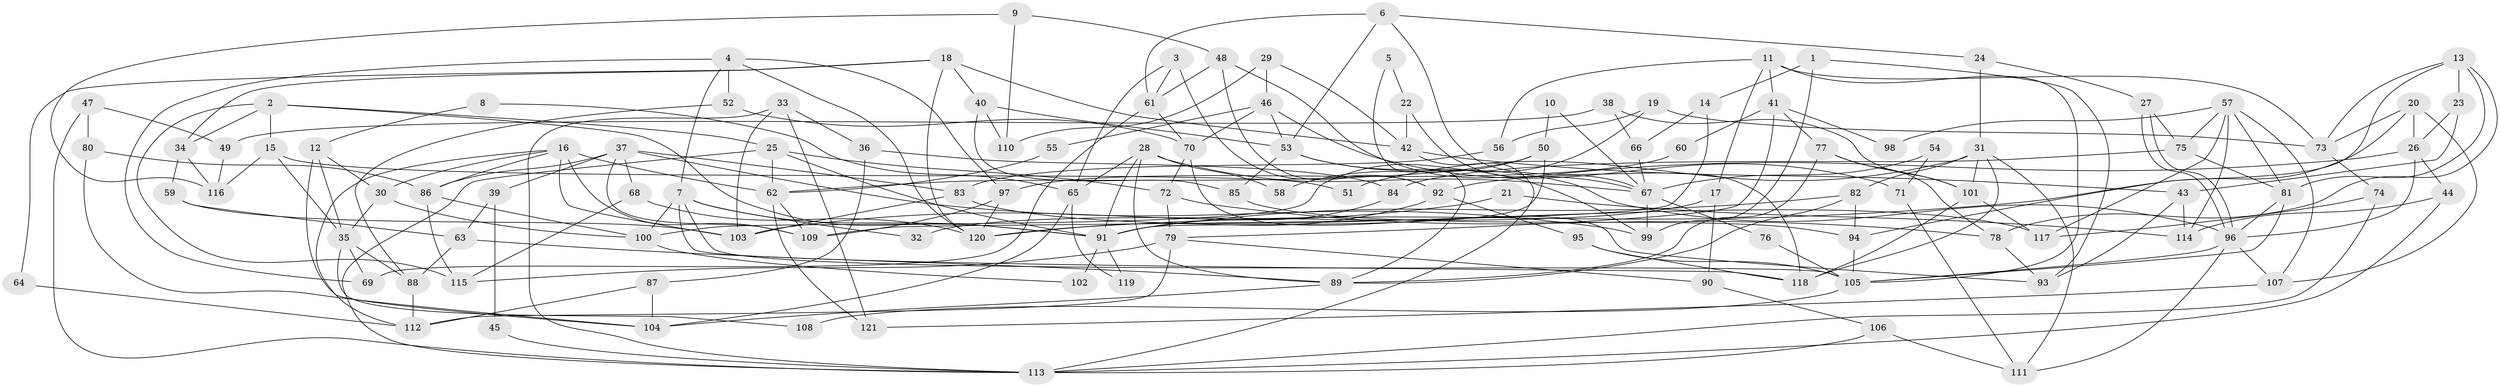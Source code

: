// coarse degree distribution, {7: 0.16216216216216217, 9: 0.08108108108108109, 8: 0.24324324324324326, 10: 0.02702702702702703, 5: 0.13513513513513514, 4: 0.08108108108108109, 2: 0.05405405405405406, 12: 0.08108108108108109, 6: 0.08108108108108109, 11: 0.02702702702702703, 1: 0.02702702702702703}
// Generated by graph-tools (version 1.1) at 2025/51/03/04/25 22:51:02]
// undirected, 121 vertices, 242 edges
graph export_dot {
  node [color=gray90,style=filled];
  1;
  2;
  3;
  4;
  5;
  6;
  7;
  8;
  9;
  10;
  11;
  12;
  13;
  14;
  15;
  16;
  17;
  18;
  19;
  20;
  21;
  22;
  23;
  24;
  25;
  26;
  27;
  28;
  29;
  30;
  31;
  32;
  33;
  34;
  35;
  36;
  37;
  38;
  39;
  40;
  41;
  42;
  43;
  44;
  45;
  46;
  47;
  48;
  49;
  50;
  51;
  52;
  53;
  54;
  55;
  56;
  57;
  58;
  59;
  60;
  61;
  62;
  63;
  64;
  65;
  66;
  67;
  68;
  69;
  70;
  71;
  72;
  73;
  74;
  75;
  76;
  77;
  78;
  79;
  80;
  81;
  82;
  83;
  84;
  85;
  86;
  87;
  88;
  89;
  90;
  91;
  92;
  93;
  94;
  95;
  96;
  97;
  98;
  99;
  100;
  101;
  102;
  103;
  104;
  105;
  106;
  107;
  108;
  109;
  110;
  111;
  112;
  113;
  114;
  115;
  116;
  117;
  118;
  119;
  120;
  121;
  1 -- 93;
  1 -- 99;
  1 -- 14;
  2 -- 115;
  2 -- 91;
  2 -- 15;
  2 -- 25;
  2 -- 34;
  3 -- 65;
  3 -- 92;
  3 -- 61;
  4 -- 7;
  4 -- 52;
  4 -- 69;
  4 -- 97;
  4 -- 120;
  5 -- 22;
  5 -- 89;
  6 -- 61;
  6 -- 53;
  6 -- 24;
  6 -- 118;
  7 -- 118;
  7 -- 91;
  7 -- 32;
  7 -- 100;
  7 -- 105;
  8 -- 65;
  8 -- 12;
  9 -- 110;
  9 -- 48;
  9 -- 116;
  10 -- 67;
  10 -- 50;
  11 -- 105;
  11 -- 56;
  11 -- 17;
  11 -- 41;
  11 -- 73;
  12 -- 30;
  12 -- 104;
  12 -- 35;
  13 -- 81;
  13 -- 78;
  13 -- 23;
  13 -- 73;
  13 -- 94;
  14 -- 109;
  14 -- 66;
  15 -- 35;
  15 -- 51;
  15 -- 116;
  16 -- 62;
  16 -- 86;
  16 -- 30;
  16 -- 103;
  16 -- 109;
  16 -- 112;
  17 -- 90;
  17 -- 32;
  18 -- 34;
  18 -- 120;
  18 -- 40;
  18 -- 42;
  18 -- 64;
  19 -- 100;
  19 -- 73;
  19 -- 56;
  20 -- 73;
  20 -- 26;
  20 -- 107;
  20 -- 120;
  21 -- 103;
  21 -- 114;
  22 -- 42;
  22 -- 67;
  23 -- 26;
  23 -- 43;
  24 -- 27;
  24 -- 31;
  25 -- 113;
  25 -- 62;
  25 -- 72;
  25 -- 91;
  26 -- 92;
  26 -- 96;
  26 -- 44;
  27 -- 75;
  27 -- 96;
  27 -- 96;
  28 -- 89;
  28 -- 91;
  28 -- 58;
  28 -- 65;
  28 -- 67;
  29 -- 42;
  29 -- 46;
  29 -- 110;
  30 -- 35;
  30 -- 100;
  31 -- 82;
  31 -- 51;
  31 -- 101;
  31 -- 111;
  31 -- 118;
  33 -- 121;
  33 -- 103;
  33 -- 36;
  33 -- 113;
  34 -- 116;
  34 -- 59;
  35 -- 88;
  35 -- 69;
  35 -- 108;
  36 -- 87;
  36 -- 84;
  37 -- 99;
  37 -- 109;
  37 -- 39;
  37 -- 68;
  37 -- 83;
  37 -- 86;
  38 -- 66;
  38 -- 101;
  38 -- 49;
  39 -- 63;
  39 -- 45;
  40 -- 53;
  40 -- 85;
  40 -- 110;
  41 -- 77;
  41 -- 60;
  41 -- 79;
  41 -- 98;
  42 -- 113;
  42 -- 43;
  43 -- 93;
  43 -- 114;
  44 -- 114;
  44 -- 113;
  45 -- 113;
  46 -- 70;
  46 -- 53;
  46 -- 55;
  46 -- 71;
  47 -- 49;
  47 -- 113;
  47 -- 80;
  48 -- 92;
  48 -- 61;
  48 -- 67;
  49 -- 116;
  50 -- 62;
  50 -- 91;
  50 -- 58;
  52 -- 88;
  52 -- 70;
  53 -- 85;
  53 -- 96;
  53 -- 99;
  54 -- 71;
  54 -- 67;
  55 -- 62;
  56 -- 83;
  57 -- 117;
  57 -- 81;
  57 -- 75;
  57 -- 98;
  57 -- 107;
  57 -- 114;
  59 -- 103;
  59 -- 63;
  60 -- 97;
  61 -- 69;
  61 -- 70;
  62 -- 109;
  62 -- 121;
  63 -- 89;
  63 -- 88;
  64 -- 112;
  65 -- 104;
  65 -- 119;
  66 -- 67;
  67 -- 76;
  67 -- 99;
  68 -- 120;
  68 -- 115;
  70 -- 72;
  70 -- 93;
  71 -- 111;
  72 -- 79;
  72 -- 78;
  73 -- 74;
  74 -- 113;
  74 -- 117;
  75 -- 81;
  75 -- 84;
  76 -- 105;
  77 -- 78;
  77 -- 101;
  77 -- 89;
  78 -- 93;
  79 -- 115;
  79 -- 90;
  79 -- 112;
  80 -- 86;
  80 -- 104;
  81 -- 96;
  81 -- 105;
  82 -- 91;
  82 -- 94;
  82 -- 89;
  83 -- 117;
  83 -- 103;
  84 -- 91;
  85 -- 94;
  86 -- 100;
  86 -- 115;
  87 -- 104;
  87 -- 112;
  88 -- 112;
  89 -- 104;
  90 -- 106;
  91 -- 102;
  91 -- 119;
  92 -- 95;
  92 -- 120;
  94 -- 105;
  95 -- 118;
  95 -- 105;
  96 -- 107;
  96 -- 105;
  96 -- 111;
  97 -- 120;
  97 -- 109;
  100 -- 102;
  101 -- 118;
  101 -- 117;
  105 -- 108;
  106 -- 111;
  106 -- 113;
  107 -- 121;
}

